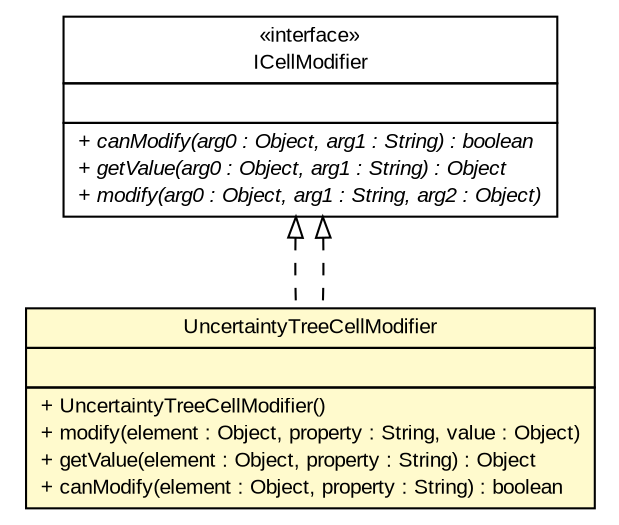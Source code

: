 #!/usr/local/bin/dot
#
# Class diagram 
# Generated by UMLGraph version R5_6-24-gf6e263 (http://www.umlgraph.org/)
#

digraph G {
	edge [fontname="arial",fontsize=10,labelfontname="arial",labelfontsize=10];
	node [fontname="arial",fontsize=10,shape=plaintext];
	nodesep=0.25;
	ranksep=0.5;
	// gov.sandia.cf.parts.ui.uncertainty.editors.UncertaintyTreeCellModifier
	c431830 [label=<<table title="gov.sandia.cf.parts.ui.uncertainty.editors.UncertaintyTreeCellModifier" border="0" cellborder="1" cellspacing="0" cellpadding="2" port="p" bgcolor="lemonChiffon" href="./UncertaintyTreeCellModifier.html">
		<tr><td><table border="0" cellspacing="0" cellpadding="1">
<tr><td align="center" balign="center"> UncertaintyTreeCellModifier </td></tr>
		</table></td></tr>
		<tr><td><table border="0" cellspacing="0" cellpadding="1">
<tr><td align="left" balign="left">  </td></tr>
		</table></td></tr>
		<tr><td><table border="0" cellspacing="0" cellpadding="1">
<tr><td align="left" balign="left"> + UncertaintyTreeCellModifier() </td></tr>
<tr><td align="left" balign="left"> + modify(element : Object, property : String, value : Object) </td></tr>
<tr><td align="left" balign="left"> + getValue(element : Object, property : String) : Object </td></tr>
<tr><td align="left" balign="left"> + canModify(element : Object, property : String) : boolean </td></tr>
		</table></td></tr>
		</table>>, URL="./UncertaintyTreeCellModifier.html", fontname="arial", fontcolor="black", fontsize=10.0];
	//gov.sandia.cf.parts.ui.uncertainty.editors.UncertaintyTreeCellModifier implements org.eclipse.jface.viewers.ICellModifier
	c431928:p -> c431830:p [dir=back,arrowtail=empty,style=dashed];
	//gov.sandia.cf.parts.ui.uncertainty.editors.UncertaintyTreeCellModifier implements org.eclipse.jface.viewers.ICellModifier
	c431928:p -> c431830:p [dir=back,arrowtail=empty,style=dashed];
	// org.eclipse.jface.viewers.ICellModifier
	c431928 [label=<<table title="org.eclipse.jface.viewers.ICellModifier" border="0" cellborder="1" cellspacing="0" cellpadding="2" port="p" href="http://java.sun.com/j2se/1.4.2/docs/api/org/eclipse/jface/viewers/ICellModifier.html">
		<tr><td><table border="0" cellspacing="0" cellpadding="1">
<tr><td align="center" balign="center"> &#171;interface&#187; </td></tr>
<tr><td align="center" balign="center"> ICellModifier </td></tr>
		</table></td></tr>
		<tr><td><table border="0" cellspacing="0" cellpadding="1">
<tr><td align="left" balign="left">  </td></tr>
		</table></td></tr>
		<tr><td><table border="0" cellspacing="0" cellpadding="1">
<tr><td align="left" balign="left"><font face="arial italic" point-size="10.0"> + canModify(arg0 : Object, arg1 : String) : boolean </font></td></tr>
<tr><td align="left" balign="left"><font face="arial italic" point-size="10.0"> + getValue(arg0 : Object, arg1 : String) : Object </font></td></tr>
<tr><td align="left" balign="left"><font face="arial italic" point-size="10.0"> + modify(arg0 : Object, arg1 : String, arg2 : Object) </font></td></tr>
		</table></td></tr>
		</table>>, URL="http://java.sun.com/j2se/1.4.2/docs/api/org/eclipse/jface/viewers/ICellModifier.html", fontname="arial", fontcolor="black", fontsize=10.0];
}


